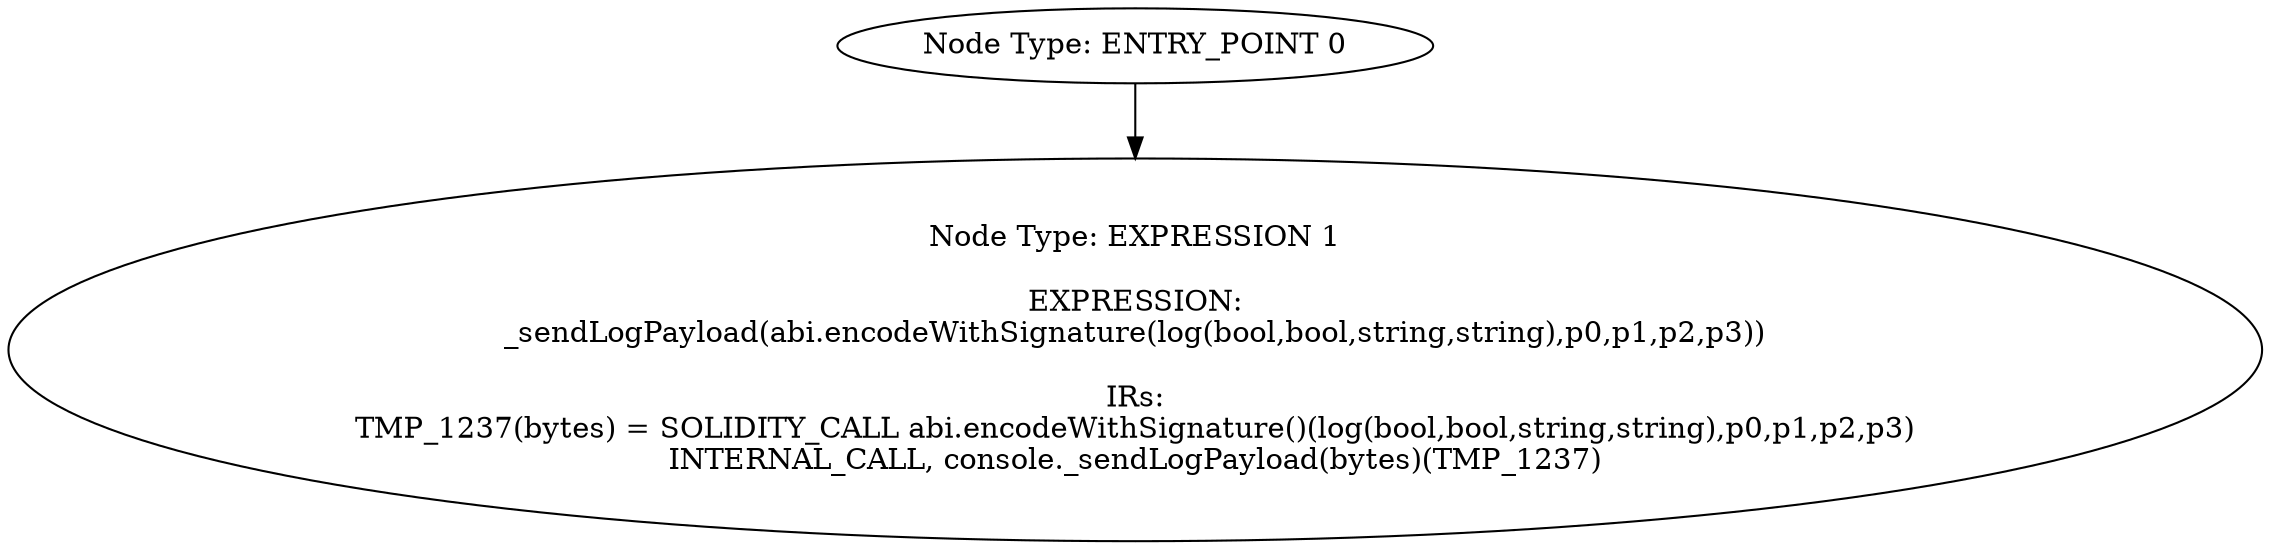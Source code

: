 digraph{
0[label="Node Type: ENTRY_POINT 0
"];
0->1;
1[label="Node Type: EXPRESSION 1

EXPRESSION:
_sendLogPayload(abi.encodeWithSignature(log(bool,bool,string,string),p0,p1,p2,p3))

IRs:
TMP_1237(bytes) = SOLIDITY_CALL abi.encodeWithSignature()(log(bool,bool,string,string),p0,p1,p2,p3)
INTERNAL_CALL, console._sendLogPayload(bytes)(TMP_1237)"];
}
